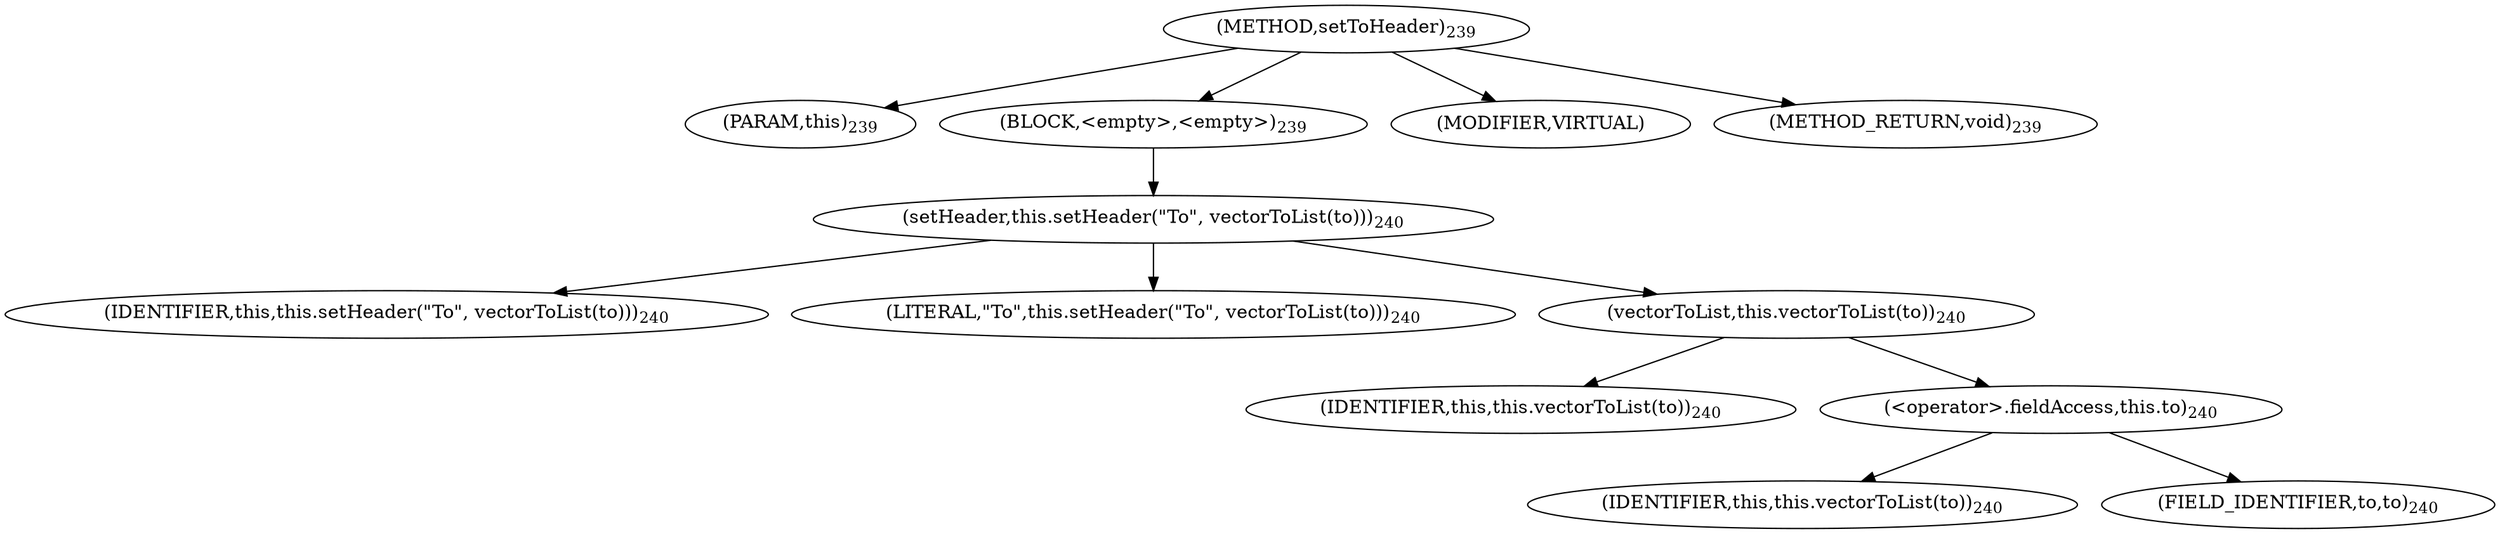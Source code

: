 digraph "setToHeader" {  
"309" [label = <(METHOD,setToHeader)<SUB>239</SUB>> ]
"30" [label = <(PARAM,this)<SUB>239</SUB>> ]
"310" [label = <(BLOCK,&lt;empty&gt;,&lt;empty&gt;)<SUB>239</SUB>> ]
"311" [label = <(setHeader,this.setHeader(&quot;To&quot;, vectorToList(to)))<SUB>240</SUB>> ]
"31" [label = <(IDENTIFIER,this,this.setHeader(&quot;To&quot;, vectorToList(to)))<SUB>240</SUB>> ]
"312" [label = <(LITERAL,&quot;To&quot;,this.setHeader(&quot;To&quot;, vectorToList(to)))<SUB>240</SUB>> ]
"313" [label = <(vectorToList,this.vectorToList(to))<SUB>240</SUB>> ]
"29" [label = <(IDENTIFIER,this,this.vectorToList(to))<SUB>240</SUB>> ]
"314" [label = <(&lt;operator&gt;.fieldAccess,this.to)<SUB>240</SUB>> ]
"315" [label = <(IDENTIFIER,this,this.vectorToList(to))<SUB>240</SUB>> ]
"316" [label = <(FIELD_IDENTIFIER,to,to)<SUB>240</SUB>> ]
"317" [label = <(MODIFIER,VIRTUAL)> ]
"318" [label = <(METHOD_RETURN,void)<SUB>239</SUB>> ]
  "309" -> "30" 
  "309" -> "310" 
  "309" -> "317" 
  "309" -> "318" 
  "310" -> "311" 
  "311" -> "31" 
  "311" -> "312" 
  "311" -> "313" 
  "313" -> "29" 
  "313" -> "314" 
  "314" -> "315" 
  "314" -> "316" 
}
